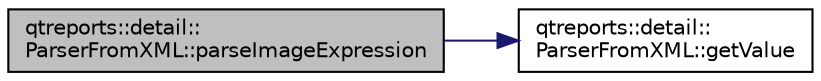 digraph "qtreports::detail::ParserFromXML::parseImageExpression"
{
 // INTERACTIVE_SVG=YES
  bgcolor="transparent";
  edge [fontname="Helvetica",fontsize="10",labelfontname="Helvetica",labelfontsize="10"];
  node [fontname="Helvetica",fontsize="10",shape=record];
  rankdir="LR";
  Node1 [label="qtreports::detail::\lParserFromXML::parseImageExpression",height=0.2,width=0.4,color="black", fillcolor="grey75", style="filled", fontcolor="black"];
  Node1 -> Node2 [color="midnightblue",fontsize="10",style="solid",fontname="Helvetica"];
  Node2 [label="qtreports::detail::\lParserFromXML::getValue",height=0.2,width=0.4,color="black",URL="$classqtreports_1_1detail_1_1_parser_from_x_m_l.html#a79b3db940ae07e1f3128371d529ca38b",tooltip="Считывает xml элемент в data. "];
}

